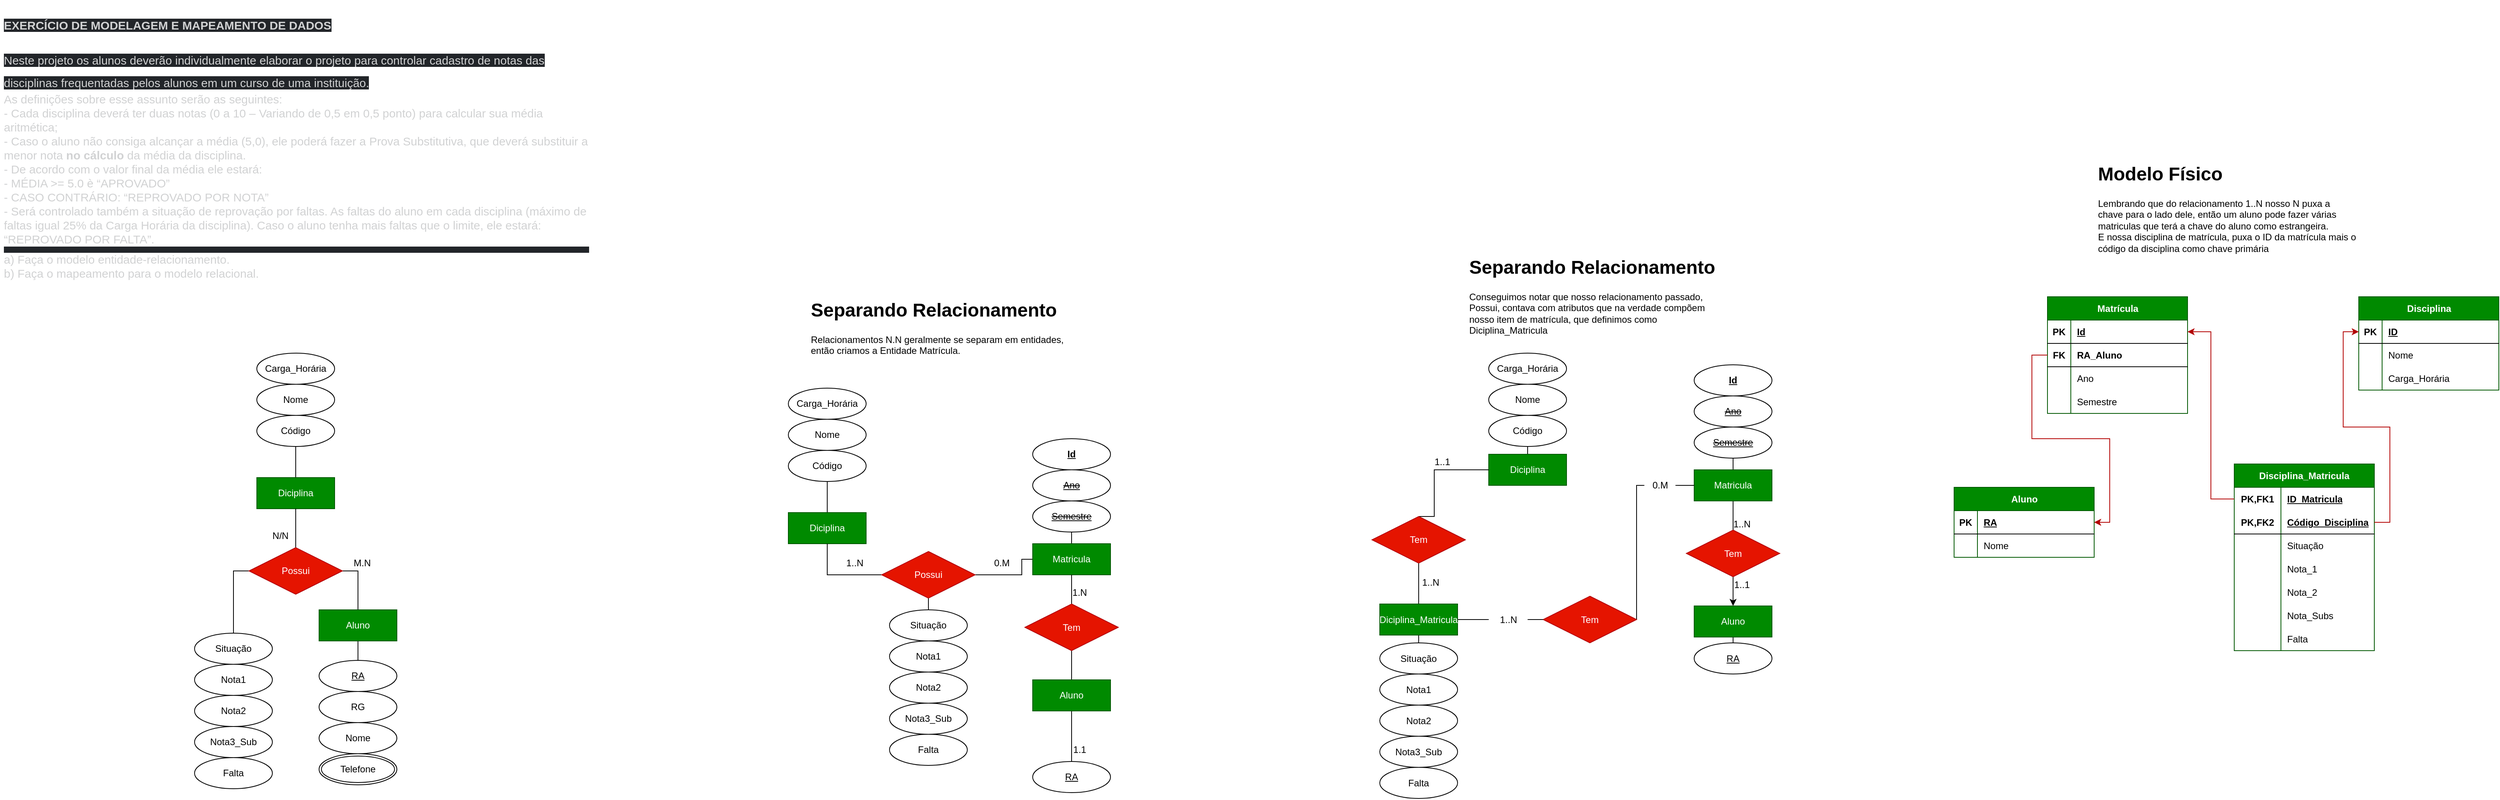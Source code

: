<mxfile version="21.1.2" type="device">
  <diagram name="Página-1" id="gBZgS1GRxokyUd9emtRb">
    <mxGraphModel dx="1707" dy="532" grid="1" gridSize="10" guides="1" tooltips="1" connect="1" arrows="1" fold="1" page="1" pageScale="1" pageWidth="827" pageHeight="1169" math="0" shadow="0">
      <root>
        <mxCell id="0" />
        <mxCell id="1" parent="0" />
        <mxCell id="tzhHiFK433x66j5gT2bc-48" style="edgeStyle=orthogonalEdgeStyle;rounded=0;orthogonalLoop=1;jettySize=auto;html=1;exitX=0.5;exitY=0;exitDx=0;exitDy=0;entryX=0.5;entryY=1;entryDx=0;entryDy=0;endArrow=none;endFill=0;" edge="1" parent="1" source="tzhHiFK433x66j5gT2bc-1" target="tzhHiFK433x66j5gT2bc-28">
          <mxGeometry relative="1" as="geometry" />
        </mxCell>
        <mxCell id="tzhHiFK433x66j5gT2bc-1" value="Diciplina" style="whiteSpace=wrap;html=1;align=center;fillColor=#008a00;fontColor=#ffffff;strokeColor=#005700;" vertex="1" parent="1">
          <mxGeometry x="-463" y="700" width="100" height="40" as="geometry" />
        </mxCell>
        <mxCell id="tzhHiFK433x66j5gT2bc-10" style="edgeStyle=orthogonalEdgeStyle;rounded=0;orthogonalLoop=1;jettySize=auto;html=1;exitX=0.5;exitY=1;exitDx=0;exitDy=0;endArrow=none;endFill=0;" edge="1" parent="1" source="tzhHiFK433x66j5gT2bc-2" target="tzhHiFK433x66j5gT2bc-9">
          <mxGeometry relative="1" as="geometry" />
        </mxCell>
        <mxCell id="tzhHiFK433x66j5gT2bc-19" style="edgeStyle=orthogonalEdgeStyle;rounded=0;orthogonalLoop=1;jettySize=auto;html=1;exitX=0.5;exitY=0;exitDx=0;exitDy=0;entryX=1;entryY=0.5;entryDx=0;entryDy=0;endArrow=none;endFill=0;" edge="1" parent="1" source="tzhHiFK433x66j5gT2bc-2" target="tzhHiFK433x66j5gT2bc-15">
          <mxGeometry relative="1" as="geometry" />
        </mxCell>
        <mxCell id="tzhHiFK433x66j5gT2bc-2" value="Aluno" style="whiteSpace=wrap;html=1;align=center;fillColor=#008a00;fontColor=#ffffff;strokeColor=#005700;" vertex="1" parent="1">
          <mxGeometry x="-383" y="870" width="100" height="40" as="geometry" />
        </mxCell>
        <mxCell id="tzhHiFK433x66j5gT2bc-9" value="RA" style="ellipse;whiteSpace=wrap;html=1;align=center;fontStyle=4;" vertex="1" parent="1">
          <mxGeometry x="-383" y="935" width="100" height="40" as="geometry" />
        </mxCell>
        <mxCell id="tzhHiFK433x66j5gT2bc-11" value="RG" style="ellipse;whiteSpace=wrap;html=1;align=center;" vertex="1" parent="1">
          <mxGeometry x="-383" y="975" width="100" height="40" as="geometry" />
        </mxCell>
        <mxCell id="tzhHiFK433x66j5gT2bc-12" value="Nome" style="ellipse;whiteSpace=wrap;html=1;align=center;" vertex="1" parent="1">
          <mxGeometry x="-383" y="1015" width="100" height="40" as="geometry" />
        </mxCell>
        <mxCell id="tzhHiFK433x66j5gT2bc-14" value="Telefone" style="ellipse;shape=doubleEllipse;margin=3;whiteSpace=wrap;html=1;align=center;" vertex="1" parent="1">
          <mxGeometry x="-383" y="1055" width="100" height="40" as="geometry" />
        </mxCell>
        <mxCell id="tzhHiFK433x66j5gT2bc-18" style="edgeStyle=orthogonalEdgeStyle;rounded=0;orthogonalLoop=1;jettySize=auto;html=1;exitX=0;exitY=0.5;exitDx=0;exitDy=0;endArrow=none;endFill=0;entryX=0.5;entryY=0;entryDx=0;entryDy=0;" edge="1" parent="1" source="tzhHiFK433x66j5gT2bc-15" target="tzhHiFK433x66j5gT2bc-17">
          <mxGeometry relative="1" as="geometry">
            <mxPoint x="-513" y="690" as="targetPoint" />
          </mxGeometry>
        </mxCell>
        <mxCell id="tzhHiFK433x66j5gT2bc-27" style="edgeStyle=orthogonalEdgeStyle;rounded=0;orthogonalLoop=1;jettySize=auto;html=1;exitX=0.5;exitY=0;exitDx=0;exitDy=0;entryX=0.5;entryY=1;entryDx=0;entryDy=0;endArrow=none;endFill=0;" edge="1" parent="1" source="tzhHiFK433x66j5gT2bc-15" target="tzhHiFK433x66j5gT2bc-1">
          <mxGeometry relative="1" as="geometry" />
        </mxCell>
        <mxCell id="tzhHiFK433x66j5gT2bc-15" value="Possui" style="shape=rhombus;perimeter=rhombusPerimeter;whiteSpace=wrap;html=1;align=center;fillColor=#e51400;fontColor=#ffffff;strokeColor=#B20000;" vertex="1" parent="1">
          <mxGeometry x="-473" y="790" width="120" height="60" as="geometry" />
        </mxCell>
        <mxCell id="tzhHiFK433x66j5gT2bc-17" value="Situação" style="ellipse;whiteSpace=wrap;html=1;align=center;" vertex="1" parent="1">
          <mxGeometry x="-543" y="900" width="100" height="40" as="geometry" />
        </mxCell>
        <mxCell id="tzhHiFK433x66j5gT2bc-28" value="Código" style="ellipse;whiteSpace=wrap;html=1;align=center;" vertex="1" parent="1">
          <mxGeometry x="-463" y="620" width="100" height="40" as="geometry" />
        </mxCell>
        <mxCell id="tzhHiFK433x66j5gT2bc-29" value="Nota1" style="ellipse;whiteSpace=wrap;html=1;align=center;" vertex="1" parent="1">
          <mxGeometry x="-543" y="940" width="100" height="40" as="geometry" />
        </mxCell>
        <mxCell id="tzhHiFK433x66j5gT2bc-30" value="Nota2" style="ellipse;whiteSpace=wrap;html=1;align=center;" vertex="1" parent="1">
          <mxGeometry x="-543" y="980" width="100" height="40" as="geometry" />
        </mxCell>
        <mxCell id="tzhHiFK433x66j5gT2bc-31" value="Carga_Horária" style="ellipse;whiteSpace=wrap;html=1;align=center;" vertex="1" parent="1">
          <mxGeometry x="-463" y="540" width="100" height="40" as="geometry" />
        </mxCell>
        <mxCell id="tzhHiFK433x66j5gT2bc-32" value="Falta" style="ellipse;whiteSpace=wrap;html=1;align=center;" vertex="1" parent="1">
          <mxGeometry x="-543" y="1060" width="100" height="40" as="geometry" />
        </mxCell>
        <mxCell id="tzhHiFK433x66j5gT2bc-35" value="Nome" style="ellipse;whiteSpace=wrap;html=1;align=center;" vertex="1" parent="1">
          <mxGeometry x="-463" y="580" width="100" height="40" as="geometry" />
        </mxCell>
        <mxCell id="tzhHiFK433x66j5gT2bc-42" value="Nota3_Sub" style="ellipse;whiteSpace=wrap;html=1;align=center;" vertex="1" parent="1">
          <mxGeometry x="-543" y="1020" width="100" height="40" as="geometry" />
        </mxCell>
        <mxCell id="tzhHiFK433x66j5gT2bc-49" value="N/N" style="text;html=1;align=center;verticalAlign=middle;resizable=0;points=[];autosize=1;strokeColor=none;fillColor=none;" vertex="1" parent="1">
          <mxGeometry x="-453" y="760" width="40" height="30" as="geometry" />
        </mxCell>
        <mxCell id="tzhHiFK433x66j5gT2bc-50" style="edgeStyle=orthogonalEdgeStyle;rounded=0;orthogonalLoop=1;jettySize=auto;html=1;exitX=0.5;exitY=0;exitDx=0;exitDy=0;entryX=0.5;entryY=1;entryDx=0;entryDy=0;endArrow=none;endFill=0;" edge="1" parent="1" source="tzhHiFK433x66j5gT2bc-51" target="tzhHiFK433x66j5gT2bc-52">
          <mxGeometry relative="1" as="geometry" />
        </mxCell>
        <mxCell id="tzhHiFK433x66j5gT2bc-51" value="Diciplina" style="whiteSpace=wrap;html=1;align=center;fillColor=#008a00;fontColor=#ffffff;strokeColor=#005700;" vertex="1" parent="1">
          <mxGeometry x="220" y="745" width="100" height="40" as="geometry" />
        </mxCell>
        <mxCell id="tzhHiFK433x66j5gT2bc-52" value="Código" style="ellipse;whiteSpace=wrap;html=1;align=center;" vertex="1" parent="1">
          <mxGeometry x="220" y="665" width="100" height="40" as="geometry" />
        </mxCell>
        <mxCell id="tzhHiFK433x66j5gT2bc-53" value="Carga_Horária" style="ellipse;whiteSpace=wrap;html=1;align=center;" vertex="1" parent="1">
          <mxGeometry x="220" y="585" width="100" height="40" as="geometry" />
        </mxCell>
        <mxCell id="tzhHiFK433x66j5gT2bc-54" value="Nome" style="ellipse;whiteSpace=wrap;html=1;align=center;" vertex="1" parent="1">
          <mxGeometry x="220" y="625" width="100" height="40" as="geometry" />
        </mxCell>
        <mxCell id="tzhHiFK433x66j5gT2bc-55" style="edgeStyle=orthogonalEdgeStyle;rounded=0;orthogonalLoop=1;jettySize=auto;html=1;exitX=0.5;exitY=1;exitDx=0;exitDy=0;endArrow=none;endFill=0;" edge="1" parent="1" source="tzhHiFK433x66j5gT2bc-56" target="tzhHiFK433x66j5gT2bc-57">
          <mxGeometry relative="1" as="geometry" />
        </mxCell>
        <mxCell id="tzhHiFK433x66j5gT2bc-63" style="edgeStyle=orthogonalEdgeStyle;rounded=0;orthogonalLoop=1;jettySize=auto;html=1;entryX=0.5;entryY=1;entryDx=0;entryDy=0;endArrow=none;endFill=0;" edge="1" parent="1" source="tzhHiFK433x66j5gT2bc-56" target="tzhHiFK433x66j5gT2bc-62">
          <mxGeometry relative="1" as="geometry" />
        </mxCell>
        <mxCell id="tzhHiFK433x66j5gT2bc-56" value="Aluno" style="whiteSpace=wrap;html=1;align=center;fillColor=#008a00;fontColor=#ffffff;strokeColor=#005700;" vertex="1" parent="1">
          <mxGeometry x="534" y="960" width="100" height="40" as="geometry" />
        </mxCell>
        <mxCell id="tzhHiFK433x66j5gT2bc-57" value="RA" style="ellipse;whiteSpace=wrap;html=1;align=center;fontStyle=4;" vertex="1" parent="1">
          <mxGeometry x="534" y="1065" width="100" height="40" as="geometry" />
        </mxCell>
        <mxCell id="tzhHiFK433x66j5gT2bc-72" style="edgeStyle=orthogonalEdgeStyle;rounded=0;orthogonalLoop=1;jettySize=auto;html=1;entryX=1;entryY=0.5;entryDx=0;entryDy=0;endArrow=none;endFill=0;" edge="1" parent="1" source="tzhHiFK433x66j5gT2bc-61" target="tzhHiFK433x66j5gT2bc-70">
          <mxGeometry relative="1" as="geometry">
            <Array as="points">
              <mxPoint x="520" y="805" />
              <mxPoint x="520" y="825" />
            </Array>
          </mxGeometry>
        </mxCell>
        <mxCell id="tzhHiFK433x66j5gT2bc-81" value="" style="edgeStyle=orthogonalEdgeStyle;rounded=0;orthogonalLoop=1;jettySize=auto;html=1;endArrow=none;endFill=0;" edge="1" parent="1" source="tzhHiFK433x66j5gT2bc-61" target="tzhHiFK433x66j5gT2bc-80">
          <mxGeometry relative="1" as="geometry" />
        </mxCell>
        <mxCell id="tzhHiFK433x66j5gT2bc-61" value="Matricula" style="whiteSpace=wrap;html=1;align=center;fillColor=#008a00;fontColor=#ffffff;strokeColor=#005700;" vertex="1" parent="1">
          <mxGeometry x="534" y="785" width="100" height="40" as="geometry" />
        </mxCell>
        <mxCell id="tzhHiFK433x66j5gT2bc-64" style="edgeStyle=orthogonalEdgeStyle;rounded=0;orthogonalLoop=1;jettySize=auto;html=1;exitX=0.5;exitY=0;exitDx=0;exitDy=0;endArrow=none;endFill=0;" edge="1" parent="1" source="tzhHiFK433x66j5gT2bc-62" target="tzhHiFK433x66j5gT2bc-61">
          <mxGeometry relative="1" as="geometry" />
        </mxCell>
        <mxCell id="tzhHiFK433x66j5gT2bc-62" value="Tem" style="shape=rhombus;perimeter=rhombusPerimeter;whiteSpace=wrap;html=1;align=center;fillColor=#e51400;fontColor=#ffffff;strokeColor=#B20000;" vertex="1" parent="1">
          <mxGeometry x="524" y="862.5" width="120" height="60" as="geometry" />
        </mxCell>
        <mxCell id="tzhHiFK433x66j5gT2bc-68" value="1.N" style="text;html=1;align=center;verticalAlign=middle;resizable=0;points=[];autosize=1;strokeColor=none;fillColor=none;" vertex="1" parent="1">
          <mxGeometry x="574" y="832.5" width="40" height="30" as="geometry" />
        </mxCell>
        <mxCell id="tzhHiFK433x66j5gT2bc-69" value="1.1" style="text;html=1;align=center;verticalAlign=middle;resizable=0;points=[];autosize=1;strokeColor=none;fillColor=none;" vertex="1" parent="1">
          <mxGeometry x="574" y="1035" width="40" height="30" as="geometry" />
        </mxCell>
        <mxCell id="tzhHiFK433x66j5gT2bc-73" style="edgeStyle=orthogonalEdgeStyle;rounded=0;orthogonalLoop=1;jettySize=auto;html=1;exitX=0;exitY=0.5;exitDx=0;exitDy=0;entryX=0.5;entryY=1;entryDx=0;entryDy=0;endArrow=none;endFill=0;" edge="1" parent="1" source="tzhHiFK433x66j5gT2bc-70" target="tzhHiFK433x66j5gT2bc-51">
          <mxGeometry relative="1" as="geometry" />
        </mxCell>
        <mxCell id="tzhHiFK433x66j5gT2bc-87" value="" style="edgeStyle=orthogonalEdgeStyle;rounded=0;orthogonalLoop=1;jettySize=auto;html=1;" edge="1" parent="1" source="tzhHiFK433x66j5gT2bc-70" target="tzhHiFK433x66j5gT2bc-83">
          <mxGeometry relative="1" as="geometry" />
        </mxCell>
        <mxCell id="tzhHiFK433x66j5gT2bc-70" value="Possui" style="shape=rhombus;perimeter=rhombusPerimeter;whiteSpace=wrap;html=1;align=center;fillColor=#e51400;fontColor=#ffffff;strokeColor=#B20000;" vertex="1" parent="1">
          <mxGeometry x="340" y="795" width="120" height="60" as="geometry" />
        </mxCell>
        <mxCell id="tzhHiFK433x66j5gT2bc-74" value="1..N" style="text;html=1;align=center;verticalAlign=middle;resizable=0;points=[];autosize=1;strokeColor=none;fillColor=none;" vertex="1" parent="1">
          <mxGeometry x="280" y="795" width="50" height="30" as="geometry" />
        </mxCell>
        <mxCell id="tzhHiFK433x66j5gT2bc-75" value="0.M" style="text;html=1;align=center;verticalAlign=middle;resizable=0;points=[];autosize=1;strokeColor=none;fillColor=none;" vertex="1" parent="1">
          <mxGeometry x="474" y="795" width="40" height="30" as="geometry" />
        </mxCell>
        <mxCell id="tzhHiFK433x66j5gT2bc-76" value="M.N" style="text;html=1;align=center;verticalAlign=middle;resizable=0;points=[];autosize=1;strokeColor=none;fillColor=none;" vertex="1" parent="1">
          <mxGeometry x="-353" y="795" width="50" height="30" as="geometry" />
        </mxCell>
        <mxCell id="tzhHiFK433x66j5gT2bc-78" value="&lt;b&gt;&lt;u&gt;Id&lt;/u&gt;&lt;/b&gt;" style="ellipse;whiteSpace=wrap;html=1;align=center;" vertex="1" parent="1">
          <mxGeometry x="534" y="650" width="100" height="40" as="geometry" />
        </mxCell>
        <mxCell id="tzhHiFK433x66j5gT2bc-79" value="&lt;u&gt;&lt;strike&gt;Ano&lt;/strike&gt;&lt;/u&gt;" style="ellipse;whiteSpace=wrap;html=1;align=center;" vertex="1" parent="1">
          <mxGeometry x="534" y="690" width="100" height="40" as="geometry" />
        </mxCell>
        <mxCell id="tzhHiFK433x66j5gT2bc-80" value="&lt;u&gt;&lt;strike&gt;Semestre&lt;/strike&gt;&lt;/u&gt;" style="ellipse;whiteSpace=wrap;html=1;align=center;" vertex="1" parent="1">
          <mxGeometry x="534" y="730" width="100" height="40" as="geometry" />
        </mxCell>
        <mxCell id="tzhHiFK433x66j5gT2bc-82" value="Situação" style="ellipse;whiteSpace=wrap;html=1;align=center;" vertex="1" parent="1">
          <mxGeometry x="350" y="870" width="100" height="40" as="geometry" />
        </mxCell>
        <mxCell id="tzhHiFK433x66j5gT2bc-83" value="Nota1" style="ellipse;whiteSpace=wrap;html=1;align=center;" vertex="1" parent="1">
          <mxGeometry x="350" y="910" width="100" height="40" as="geometry" />
        </mxCell>
        <mxCell id="tzhHiFK433x66j5gT2bc-84" value="Nota2" style="ellipse;whiteSpace=wrap;html=1;align=center;" vertex="1" parent="1">
          <mxGeometry x="350" y="950" width="100" height="40" as="geometry" />
        </mxCell>
        <mxCell id="tzhHiFK433x66j5gT2bc-85" value="Falta" style="ellipse;whiteSpace=wrap;html=1;align=center;" vertex="1" parent="1">
          <mxGeometry x="350" y="1030" width="100" height="40" as="geometry" />
        </mxCell>
        <mxCell id="tzhHiFK433x66j5gT2bc-86" value="Nota3_Sub" style="ellipse;whiteSpace=wrap;html=1;align=center;" vertex="1" parent="1">
          <mxGeometry x="350" y="990" width="100" height="40" as="geometry" />
        </mxCell>
        <mxCell id="tzhHiFK433x66j5gT2bc-88" style="edgeStyle=orthogonalEdgeStyle;rounded=0;orthogonalLoop=1;jettySize=auto;html=1;exitX=0.5;exitY=0;exitDx=0;exitDy=0;entryX=0.5;entryY=1;entryDx=0;entryDy=0;endArrow=none;endFill=0;" edge="1" parent="1" source="tzhHiFK433x66j5gT2bc-89" target="tzhHiFK433x66j5gT2bc-90">
          <mxGeometry relative="1" as="geometry" />
        </mxCell>
        <mxCell id="tzhHiFK433x66j5gT2bc-89" value="Diciplina" style="whiteSpace=wrap;html=1;align=center;fillColor=#008a00;fontColor=#ffffff;strokeColor=#005700;" vertex="1" parent="1">
          <mxGeometry x="1120" y="670" width="100" height="40" as="geometry" />
        </mxCell>
        <mxCell id="tzhHiFK433x66j5gT2bc-90" value="Código" style="ellipse;whiteSpace=wrap;html=1;align=center;" vertex="1" parent="1">
          <mxGeometry x="1120" y="620" width="100" height="40" as="geometry" />
        </mxCell>
        <mxCell id="tzhHiFK433x66j5gT2bc-91" value="Carga_Horária" style="ellipse;whiteSpace=wrap;html=1;align=center;" vertex="1" parent="1">
          <mxGeometry x="1120" y="540" width="100" height="40" as="geometry" />
        </mxCell>
        <mxCell id="tzhHiFK433x66j5gT2bc-92" value="Nome" style="ellipse;whiteSpace=wrap;html=1;align=center;" vertex="1" parent="1">
          <mxGeometry x="1120" y="580" width="100" height="40" as="geometry" />
        </mxCell>
        <mxCell id="tzhHiFK433x66j5gT2bc-93" style="edgeStyle=orthogonalEdgeStyle;rounded=0;orthogonalLoop=1;jettySize=auto;html=1;exitX=0.5;exitY=1;exitDx=0;exitDy=0;endArrow=none;endFill=0;" edge="1" parent="1" source="tzhHiFK433x66j5gT2bc-95" target="tzhHiFK433x66j5gT2bc-96">
          <mxGeometry relative="1" as="geometry" />
        </mxCell>
        <mxCell id="tzhHiFK433x66j5gT2bc-95" value="Aluno" style="whiteSpace=wrap;html=1;align=center;fillColor=#008a00;fontColor=#ffffff;strokeColor=#005700;" vertex="1" parent="1">
          <mxGeometry x="1384" y="865" width="100" height="40" as="geometry" />
        </mxCell>
        <mxCell id="tzhHiFK433x66j5gT2bc-96" value="RA" style="ellipse;whiteSpace=wrap;html=1;align=center;fontStyle=4;" vertex="1" parent="1">
          <mxGeometry x="1384" y="912.5" width="100" height="40" as="geometry" />
        </mxCell>
        <mxCell id="tzhHiFK433x66j5gT2bc-97" style="edgeStyle=orthogonalEdgeStyle;rounded=0;orthogonalLoop=1;jettySize=auto;html=1;entryX=1;entryY=0.5;entryDx=0;entryDy=0;endArrow=none;endFill=0;" edge="1" parent="1" source="tzhHiFK433x66j5gT2bc-108" target="tzhHiFK433x66j5gT2bc-106">
          <mxGeometry relative="1" as="geometry">
            <Array as="points">
              <mxPoint x="1310" y="710" />
            </Array>
          </mxGeometry>
        </mxCell>
        <mxCell id="tzhHiFK433x66j5gT2bc-98" value="" style="edgeStyle=orthogonalEdgeStyle;rounded=0;orthogonalLoop=1;jettySize=auto;html=1;endArrow=none;endFill=0;" edge="1" parent="1" source="tzhHiFK433x66j5gT2bc-99" target="tzhHiFK433x66j5gT2bc-111">
          <mxGeometry relative="1" as="geometry" />
        </mxCell>
        <mxCell id="tzhHiFK433x66j5gT2bc-136" style="edgeStyle=orthogonalEdgeStyle;rounded=0;orthogonalLoop=1;jettySize=auto;html=1;entryX=0.5;entryY=0;entryDx=0;entryDy=0;endArrow=none;endFill=0;" edge="1" parent="1" source="tzhHiFK433x66j5gT2bc-99" target="tzhHiFK433x66j5gT2bc-101">
          <mxGeometry relative="1" as="geometry" />
        </mxCell>
        <mxCell id="tzhHiFK433x66j5gT2bc-99" value="Matricula" style="whiteSpace=wrap;html=1;align=center;fillColor=#008a00;fontColor=#ffffff;strokeColor=#005700;" vertex="1" parent="1">
          <mxGeometry x="1384" y="690" width="100" height="40" as="geometry" />
        </mxCell>
        <mxCell id="tzhHiFK433x66j5gT2bc-137" style="edgeStyle=orthogonalEdgeStyle;rounded=0;orthogonalLoop=1;jettySize=auto;html=1;exitX=0.5;exitY=1;exitDx=0;exitDy=0;entryX=0.5;entryY=0;entryDx=0;entryDy=0;endArrow=classic;endFill=1;" edge="1" parent="1" source="tzhHiFK433x66j5gT2bc-101" target="tzhHiFK433x66j5gT2bc-95">
          <mxGeometry relative="1" as="geometry" />
        </mxCell>
        <mxCell id="tzhHiFK433x66j5gT2bc-101" value="Tem" style="shape=rhombus;perimeter=rhombusPerimeter;whiteSpace=wrap;html=1;align=center;fillColor=#e51400;fontColor=#ffffff;strokeColor=#B20000;" vertex="1" parent="1">
          <mxGeometry x="1374" y="767.5" width="120" height="60" as="geometry" />
        </mxCell>
        <mxCell id="tzhHiFK433x66j5gT2bc-119" style="edgeStyle=orthogonalEdgeStyle;rounded=0;orthogonalLoop=1;jettySize=auto;html=1;endArrow=none;endFill=0;" edge="1" parent="1" source="tzhHiFK433x66j5gT2bc-107" target="tzhHiFK433x66j5gT2bc-117">
          <mxGeometry relative="1" as="geometry" />
        </mxCell>
        <mxCell id="tzhHiFK433x66j5gT2bc-106" value="Tem" style="shape=rhombus;perimeter=rhombusPerimeter;whiteSpace=wrap;html=1;align=center;fillColor=#e51400;fontColor=#ffffff;strokeColor=#B20000;" vertex="1" parent="1">
          <mxGeometry x="1190" y="852.5" width="120" height="60" as="geometry" />
        </mxCell>
        <mxCell id="tzhHiFK433x66j5gT2bc-109" value="&lt;b&gt;&lt;u&gt;Id&lt;/u&gt;&lt;/b&gt;" style="ellipse;whiteSpace=wrap;html=1;align=center;" vertex="1" parent="1">
          <mxGeometry x="1384" y="555" width="100" height="40" as="geometry" />
        </mxCell>
        <mxCell id="tzhHiFK433x66j5gT2bc-110" value="&lt;u&gt;&lt;strike&gt;Ano&lt;/strike&gt;&lt;/u&gt;" style="ellipse;whiteSpace=wrap;html=1;align=center;" vertex="1" parent="1">
          <mxGeometry x="1384" y="595" width="100" height="40" as="geometry" />
        </mxCell>
        <mxCell id="tzhHiFK433x66j5gT2bc-111" value="&lt;u&gt;&lt;strike&gt;Semestre&lt;/strike&gt;&lt;/u&gt;" style="ellipse;whiteSpace=wrap;html=1;align=center;" vertex="1" parent="1">
          <mxGeometry x="1384" y="635" width="100" height="40" as="geometry" />
        </mxCell>
        <mxCell id="tzhHiFK433x66j5gT2bc-112" value="Situação" style="ellipse;whiteSpace=wrap;html=1;align=center;" vertex="1" parent="1">
          <mxGeometry x="980" y="912.5" width="100" height="40" as="geometry" />
        </mxCell>
        <mxCell id="tzhHiFK433x66j5gT2bc-113" value="Nota1" style="ellipse;whiteSpace=wrap;html=1;align=center;" vertex="1" parent="1">
          <mxGeometry x="980" y="952.5" width="100" height="40" as="geometry" />
        </mxCell>
        <mxCell id="tzhHiFK433x66j5gT2bc-114" value="Nota2" style="ellipse;whiteSpace=wrap;html=1;align=center;" vertex="1" parent="1">
          <mxGeometry x="980" y="992.5" width="100" height="40" as="geometry" />
        </mxCell>
        <mxCell id="tzhHiFK433x66j5gT2bc-115" value="Falta" style="ellipse;whiteSpace=wrap;html=1;align=center;" vertex="1" parent="1">
          <mxGeometry x="980" y="1072.5" width="100" height="40" as="geometry" />
        </mxCell>
        <mxCell id="tzhHiFK433x66j5gT2bc-116" value="Nota3_Sub" style="ellipse;whiteSpace=wrap;html=1;align=center;" vertex="1" parent="1">
          <mxGeometry x="980" y="1032.5" width="100" height="40" as="geometry" />
        </mxCell>
        <mxCell id="tzhHiFK433x66j5gT2bc-120" value="" style="edgeStyle=orthogonalEdgeStyle;rounded=0;orthogonalLoop=1;jettySize=auto;html=1;endArrow=none;endFill=0;" edge="1" parent="1" source="tzhHiFK433x66j5gT2bc-117" target="tzhHiFK433x66j5gT2bc-118">
          <mxGeometry relative="1" as="geometry">
            <Array as="points">
              <mxPoint x="1030" y="850" />
              <mxPoint x="1030" y="850" />
            </Array>
          </mxGeometry>
        </mxCell>
        <mxCell id="tzhHiFK433x66j5gT2bc-125" style="edgeStyle=orthogonalEdgeStyle;rounded=0;orthogonalLoop=1;jettySize=auto;html=1;exitX=0.5;exitY=1;exitDx=0;exitDy=0;entryX=0.5;entryY=0;entryDx=0;entryDy=0;endArrow=none;endFill=0;" edge="1" parent="1" source="tzhHiFK433x66j5gT2bc-117" target="tzhHiFK433x66j5gT2bc-112">
          <mxGeometry relative="1" as="geometry" />
        </mxCell>
        <mxCell id="tzhHiFK433x66j5gT2bc-117" value="Diciplina_Matricula" style="whiteSpace=wrap;html=1;align=center;fillColor=#008a00;fontColor=#ffffff;strokeColor=#005700;" vertex="1" parent="1">
          <mxGeometry x="980" y="862.5" width="100" height="40" as="geometry" />
        </mxCell>
        <mxCell id="tzhHiFK433x66j5gT2bc-121" style="edgeStyle=orthogonalEdgeStyle;rounded=0;orthogonalLoop=1;jettySize=auto;html=1;exitX=0.5;exitY=0;exitDx=0;exitDy=0;entryX=0;entryY=0.5;entryDx=0;entryDy=0;endArrow=none;endFill=0;" edge="1" parent="1" source="tzhHiFK433x66j5gT2bc-118" target="tzhHiFK433x66j5gT2bc-89">
          <mxGeometry relative="1" as="geometry">
            <Array as="points">
              <mxPoint x="1050" y="750" />
              <mxPoint x="1050" y="690" />
            </Array>
          </mxGeometry>
        </mxCell>
        <mxCell id="tzhHiFK433x66j5gT2bc-118" value="Tem" style="shape=rhombus;perimeter=rhombusPerimeter;whiteSpace=wrap;html=1;align=center;fillColor=#e51400;fontColor=#ffffff;strokeColor=#B20000;" vertex="1" parent="1">
          <mxGeometry x="970" y="750" width="120" height="60" as="geometry" />
        </mxCell>
        <mxCell id="tzhHiFK433x66j5gT2bc-122" value="1..N" style="text;html=1;align=center;verticalAlign=middle;resizable=0;points=[];autosize=1;strokeColor=none;fillColor=none;" vertex="1" parent="1">
          <mxGeometry x="1020" y="820" width="50" height="30" as="geometry" />
        </mxCell>
        <mxCell id="tzhHiFK433x66j5gT2bc-123" value="1..1" style="text;html=1;align=center;verticalAlign=middle;resizable=0;points=[];autosize=1;strokeColor=none;fillColor=none;" vertex="1" parent="1">
          <mxGeometry x="1040" y="665" width="40" height="30" as="geometry" />
        </mxCell>
        <mxCell id="tzhHiFK433x66j5gT2bc-127" value="&lt;h1 style=&quot;&quot;&gt;&lt;b style=&quot;box-sizing: inherit; color: rgb(209, 210, 211); font-family: Slack-Lato, Slack-Fractions, appleLogo, sans-serif; font-size: 15px; font-variant-ligatures: common-ligatures; background-color: rgb(34, 37, 41);&quot; data-stringify-type=&quot;bold&quot;&gt;EXERCÍCIO DE MODELAGEM E MAPEAMENTO DE DADOS&lt;/b&gt;&lt;/h1&gt;&lt;h1&gt;&lt;div style=&quot;&quot;&gt;&lt;span style=&quot;background-color: rgb(34, 37, 41); color: rgb(209, 210, 211); font-family: Slack-Lato, Slack-Fractions, appleLogo, sans-serif; font-size: 15px; font-variant-ligatures: common-ligatures; font-weight: 400;&quot;&gt;Neste projeto os alunos deverão individualmente elaborar o projeto para controlar cadastro de notas das disciplinas frequentadas pelos alunos em um curso de uma instituição.&lt;/span&gt;&lt;/div&gt;&lt;span style=&quot;color: rgb(209, 210, 211); font-family: Slack-Lato, Slack-Fractions, appleLogo, sans-serif; font-size: 15px; font-variant-ligatures: common-ligatures; font-weight: 400; background-color: rgb(34, 37, 41);&quot;&gt;&lt;div style=&quot;&quot;&gt;As definições sobre esse assunto serão as seguintes:&lt;/div&gt;&lt;/span&gt;&lt;span style=&quot;color: rgb(209, 210, 211); font-family: Slack-Lato, Slack-Fractions, appleLogo, sans-serif; font-size: 15px; font-variant-ligatures: common-ligatures; font-weight: 400; background-color: rgb(34, 37, 41);&quot;&gt;&lt;div style=&quot;&quot;&gt;- Cada disciplina deverá ter duas notas (0 a 10 – Variando de 0,5 em 0,5 ponto) para calcular sua média aritmética;&lt;/div&gt;&lt;/span&gt;&lt;span style=&quot;color: rgb(209, 210, 211); font-family: Slack-Lato, Slack-Fractions, appleLogo, sans-serif; font-size: 15px; font-variant-ligatures: common-ligatures; font-weight: 400; background-color: rgb(34, 37, 41);&quot;&gt;&lt;div style=&quot;&quot;&gt;- Caso o aluno não consiga alcançar a média (5,0), ele poderá fazer a Prova Substitutiva, que deverá substituir a menor nota&amp;nbsp;&lt;b style=&quot;box-sizing: inherit;&quot; data-stringify-type=&quot;bold&quot;&gt;no cálculo&lt;/b&gt;&amp;nbsp;da média da disciplina.&lt;/div&gt;&lt;/span&gt;&lt;span style=&quot;color: rgb(209, 210, 211); font-family: Slack-Lato, Slack-Fractions, appleLogo, sans-serif; font-size: 15px; font-variant-ligatures: common-ligatures; font-weight: 400; background-color: rgb(34, 37, 41);&quot;&gt;&lt;div style=&quot;&quot;&gt;- De acordo com o valor final da média ele estará:&lt;/div&gt;&lt;/span&gt;&lt;span style=&quot;box-sizing: inherit; color: rgb(209, 210, 211); font-family: Slack-Lato, Slack-Fractions, appleLogo, sans-serif; font-size: 15px; font-variant-ligatures: common-ligatures; font-weight: 400; background-color: rgb(34, 37, 41);&quot; class=&quot;c-mrkdwn__tab&quot;&gt;&lt;div style=&quot;&quot;&gt;- MÉDIA &amp;gt;= 5.0 è “APROVADO”&lt;/div&gt;	&lt;/span&gt;&lt;span style=&quot;box-sizing: inherit; color: rgb(209, 210, 211); font-family: Slack-Lato, Slack-Fractions, appleLogo, sans-serif; font-size: 15px; font-variant-ligatures: common-ligatures; font-weight: 400; background-color: rgb(34, 37, 41);&quot; class=&quot;c-mrkdwn__tab&quot;&gt;&lt;div style=&quot;&quot;&gt;- CASO CONTRÁRIO: “REPROVADO POR NOTA”&lt;/div&gt;	&lt;/span&gt;&lt;span style=&quot;color: rgb(209, 210, 211); font-family: Slack-Lato, Slack-Fractions, appleLogo, sans-serif; font-size: 15px; font-variant-ligatures: common-ligatures; font-weight: 400; background-color: rgb(34, 37, 41);&quot;&gt;&lt;div style=&quot;&quot;&gt;- Será controlado também a situação de reprovação por faltas. As faltas do aluno em cada disciplina (máximo de faltas igual 25% da Carga Horária da disciplina). Caso o aluno tenha mais faltas que o limite, ele estará: “REPROVADO POR FALTA”.&lt;/div&gt;&lt;/span&gt;&lt;span style=&quot;box-sizing: inherit; display: block; height: 8px; color: rgb(209, 210, 211); font-family: Slack-Lato, Slack-Fractions, appleLogo, sans-serif; font-size: 15px; font-variant-ligatures: common-ligatures; font-weight: 400; background-color: rgb(34, 37, 41);&quot; data-stringify-type=&quot;paragraph-break&quot; class=&quot;c-mrkdwn__br&quot; aria-label=&quot;&quot;&gt;&lt;/span&gt;&lt;span style=&quot;color: rgb(209, 210, 211); font-family: Slack-Lato, Slack-Fractions, appleLogo, sans-serif; font-size: 15px; font-variant-ligatures: common-ligatures; font-weight: 400; background-color: rgb(34, 37, 41);&quot;&gt;&lt;div style=&quot;&quot;&gt;a) Faça o modelo entidade-relacionamento.&lt;/div&gt;&lt;/span&gt;&lt;span style=&quot;color: rgb(209, 210, 211); font-family: Slack-Lato, Slack-Fractions, appleLogo, sans-serif; font-size: 15px; font-variant-ligatures: common-ligatures; font-weight: 400; background-color: rgb(34, 37, 41);&quot;&gt;&lt;div style=&quot;&quot;&gt;b) Faça o mapeamento para o modelo relacional.&lt;/div&gt;&lt;/span&gt;&lt;/h1&gt;" style="text;html=1;strokeColor=none;fillColor=none;spacing=5;spacingTop=-20;whiteSpace=wrap;overflow=hidden;rounded=0;align=left;" vertex="1" parent="1">
          <mxGeometry x="-793" y="96.25" width="760" height="357.5" as="geometry" />
        </mxCell>
        <mxCell id="tzhHiFK433x66j5gT2bc-128" value="&lt;h1&gt;Separando Relacionamento&lt;/h1&gt;&lt;div&gt;Relacionamentos N.N geralmente se separam em entidades, então criamos a Entidade Matrícula.&lt;/div&gt;" style="text;html=1;strokeColor=none;fillColor=none;spacing=5;spacingTop=-20;whiteSpace=wrap;overflow=hidden;rounded=0;" vertex="1" parent="1">
          <mxGeometry x="244" y="465" width="340" height="90" as="geometry" />
        </mxCell>
        <mxCell id="tzhHiFK433x66j5gT2bc-129" value="&lt;h1&gt;Separando Relacionamento&lt;/h1&gt;&lt;div&gt;Conseguimos notar que nosso relacionamento passado, Possui, contava com atributos que na verdade compõem nosso item de matrícula, que definimos como Diciplina_Matricula&lt;/div&gt;" style="text;html=1;strokeColor=none;fillColor=none;spacing=5;spacingTop=-20;whiteSpace=wrap;overflow=hidden;rounded=0;" vertex="1" parent="1">
          <mxGeometry x="1090" y="410" width="340" height="120" as="geometry" />
        </mxCell>
        <mxCell id="tzhHiFK433x66j5gT2bc-130" value="" style="edgeStyle=orthogonalEdgeStyle;rounded=0;orthogonalLoop=1;jettySize=auto;html=1;entryX=1;entryY=0.5;entryDx=0;entryDy=0;endArrow=none;endFill=0;" edge="1" parent="1" source="tzhHiFK433x66j5gT2bc-99" target="tzhHiFK433x66j5gT2bc-108">
          <mxGeometry relative="1" as="geometry">
            <Array as="points" />
            <mxPoint x="1384" y="710" as="sourcePoint" />
            <mxPoint x="1310" y="883" as="targetPoint" />
          </mxGeometry>
        </mxCell>
        <mxCell id="tzhHiFK433x66j5gT2bc-108" value="0.M" style="text;html=1;align=center;verticalAlign=middle;resizable=0;points=[];autosize=1;strokeColor=none;fillColor=none;" vertex="1" parent="1">
          <mxGeometry x="1320" y="695" width="40" height="30" as="geometry" />
        </mxCell>
        <mxCell id="tzhHiFK433x66j5gT2bc-103" value="1..1" style="text;html=1;align=center;verticalAlign=middle;resizable=0;points=[];autosize=1;strokeColor=none;fillColor=none;" vertex="1" parent="1">
          <mxGeometry x="1425" y="822.5" width="40" height="30" as="geometry" />
        </mxCell>
        <mxCell id="tzhHiFK433x66j5gT2bc-102" value="1..N" style="text;html=1;align=center;verticalAlign=middle;resizable=0;points=[];autosize=1;strokeColor=none;fillColor=none;" vertex="1" parent="1">
          <mxGeometry x="1420" y="745" width="50" height="30" as="geometry" />
        </mxCell>
        <mxCell id="tzhHiFK433x66j5gT2bc-134" value="" style="edgeStyle=orthogonalEdgeStyle;rounded=0;orthogonalLoop=1;jettySize=auto;html=1;endArrow=none;endFill=0;" edge="1" parent="1" source="tzhHiFK433x66j5gT2bc-106" target="tzhHiFK433x66j5gT2bc-107">
          <mxGeometry relative="1" as="geometry">
            <mxPoint x="1190" y="883" as="sourcePoint" />
            <mxPoint x="1080" y="883" as="targetPoint" />
          </mxGeometry>
        </mxCell>
        <mxCell id="tzhHiFK433x66j5gT2bc-107" value="1..N" style="text;html=1;align=center;verticalAlign=middle;resizable=0;points=[];autosize=1;strokeColor=none;fillColor=none;" vertex="1" parent="1">
          <mxGeometry x="1120" y="867.5" width="50" height="30" as="geometry" />
        </mxCell>
        <mxCell id="tzhHiFK433x66j5gT2bc-177" value="Aluno" style="shape=table;startSize=30;container=1;collapsible=1;childLayout=tableLayout;fixedRows=1;rowLines=0;fontStyle=1;align=center;resizeLast=1;html=1;fillColor=#008a00;fontColor=#ffffff;strokeColor=#005700;" vertex="1" parent="1">
          <mxGeometry x="1718" y="712.5" width="180" height="90" as="geometry" />
        </mxCell>
        <mxCell id="tzhHiFK433x66j5gT2bc-178" value="" style="shape=tableRow;horizontal=0;startSize=0;swimlaneHead=0;swimlaneBody=0;fillColor=none;collapsible=0;dropTarget=0;points=[[0,0.5],[1,0.5]];portConstraint=eastwest;top=0;left=0;right=0;bottom=1;" vertex="1" parent="tzhHiFK433x66j5gT2bc-177">
          <mxGeometry y="30" width="180" height="30" as="geometry" />
        </mxCell>
        <mxCell id="tzhHiFK433x66j5gT2bc-179" value="PK" style="shape=partialRectangle;connectable=0;fillColor=none;top=0;left=0;bottom=0;right=0;fontStyle=1;overflow=hidden;whiteSpace=wrap;html=1;" vertex="1" parent="tzhHiFK433x66j5gT2bc-178">
          <mxGeometry width="30" height="30" as="geometry">
            <mxRectangle width="30" height="30" as="alternateBounds" />
          </mxGeometry>
        </mxCell>
        <mxCell id="tzhHiFK433x66j5gT2bc-180" value="RA" style="shape=partialRectangle;connectable=0;fillColor=none;top=0;left=0;bottom=0;right=0;align=left;spacingLeft=6;fontStyle=5;overflow=hidden;whiteSpace=wrap;html=1;" vertex="1" parent="tzhHiFK433x66j5gT2bc-178">
          <mxGeometry x="30" width="150" height="30" as="geometry">
            <mxRectangle width="150" height="30" as="alternateBounds" />
          </mxGeometry>
        </mxCell>
        <mxCell id="tzhHiFK433x66j5gT2bc-181" value="" style="shape=tableRow;horizontal=0;startSize=0;swimlaneHead=0;swimlaneBody=0;fillColor=none;collapsible=0;dropTarget=0;points=[[0,0.5],[1,0.5]];portConstraint=eastwest;top=0;left=0;right=0;bottom=0;" vertex="1" parent="tzhHiFK433x66j5gT2bc-177">
          <mxGeometry y="60" width="180" height="30" as="geometry" />
        </mxCell>
        <mxCell id="tzhHiFK433x66j5gT2bc-182" value="" style="shape=partialRectangle;connectable=0;fillColor=none;top=0;left=0;bottom=0;right=0;editable=1;overflow=hidden;whiteSpace=wrap;html=1;" vertex="1" parent="tzhHiFK433x66j5gT2bc-181">
          <mxGeometry width="30" height="30" as="geometry">
            <mxRectangle width="30" height="30" as="alternateBounds" />
          </mxGeometry>
        </mxCell>
        <mxCell id="tzhHiFK433x66j5gT2bc-183" value="Nome" style="shape=partialRectangle;connectable=0;fillColor=none;top=0;left=0;bottom=0;right=0;align=left;spacingLeft=6;overflow=hidden;whiteSpace=wrap;html=1;" vertex="1" parent="tzhHiFK433x66j5gT2bc-181">
          <mxGeometry x="30" width="150" height="30" as="geometry">
            <mxRectangle width="150" height="30" as="alternateBounds" />
          </mxGeometry>
        </mxCell>
        <mxCell id="tzhHiFK433x66j5gT2bc-190" value="Disciplina" style="shape=table;startSize=30;container=1;collapsible=1;childLayout=tableLayout;fixedRows=1;rowLines=0;fontStyle=1;align=center;resizeLast=1;html=1;fillColor=#008a00;fontColor=#ffffff;strokeColor=#005700;" vertex="1" parent="1">
          <mxGeometry x="2238" y="467.5" width="180" height="120" as="geometry" />
        </mxCell>
        <mxCell id="tzhHiFK433x66j5gT2bc-191" value="" style="shape=tableRow;horizontal=0;startSize=0;swimlaneHead=0;swimlaneBody=0;fillColor=none;collapsible=0;dropTarget=0;points=[[0,0.5],[1,0.5]];portConstraint=eastwest;top=0;left=0;right=0;bottom=1;" vertex="1" parent="tzhHiFK433x66j5gT2bc-190">
          <mxGeometry y="30" width="180" height="30" as="geometry" />
        </mxCell>
        <mxCell id="tzhHiFK433x66j5gT2bc-192" value="PK" style="shape=partialRectangle;connectable=0;fillColor=none;top=0;left=0;bottom=0;right=0;fontStyle=1;overflow=hidden;whiteSpace=wrap;html=1;" vertex="1" parent="tzhHiFK433x66j5gT2bc-191">
          <mxGeometry width="30" height="30" as="geometry">
            <mxRectangle width="30" height="30" as="alternateBounds" />
          </mxGeometry>
        </mxCell>
        <mxCell id="tzhHiFK433x66j5gT2bc-193" value="ID" style="shape=partialRectangle;connectable=0;fillColor=none;top=0;left=0;bottom=0;right=0;align=left;spacingLeft=6;fontStyle=5;overflow=hidden;whiteSpace=wrap;html=1;" vertex="1" parent="tzhHiFK433x66j5gT2bc-191">
          <mxGeometry x="30" width="150" height="30" as="geometry">
            <mxRectangle width="150" height="30" as="alternateBounds" />
          </mxGeometry>
        </mxCell>
        <mxCell id="tzhHiFK433x66j5gT2bc-194" value="" style="shape=tableRow;horizontal=0;startSize=0;swimlaneHead=0;swimlaneBody=0;fillColor=none;collapsible=0;dropTarget=0;points=[[0,0.5],[1,0.5]];portConstraint=eastwest;top=0;left=0;right=0;bottom=0;" vertex="1" parent="tzhHiFK433x66j5gT2bc-190">
          <mxGeometry y="60" width="180" height="30" as="geometry" />
        </mxCell>
        <mxCell id="tzhHiFK433x66j5gT2bc-195" value="" style="shape=partialRectangle;connectable=0;fillColor=none;top=0;left=0;bottom=0;right=0;editable=1;overflow=hidden;whiteSpace=wrap;html=1;" vertex="1" parent="tzhHiFK433x66j5gT2bc-194">
          <mxGeometry width="30" height="30" as="geometry">
            <mxRectangle width="30" height="30" as="alternateBounds" />
          </mxGeometry>
        </mxCell>
        <mxCell id="tzhHiFK433x66j5gT2bc-196" value="Nome" style="shape=partialRectangle;connectable=0;fillColor=none;top=0;left=0;bottom=0;right=0;align=left;spacingLeft=6;overflow=hidden;whiteSpace=wrap;html=1;" vertex="1" parent="tzhHiFK433x66j5gT2bc-194">
          <mxGeometry x="30" width="150" height="30" as="geometry">
            <mxRectangle width="150" height="30" as="alternateBounds" />
          </mxGeometry>
        </mxCell>
        <mxCell id="tzhHiFK433x66j5gT2bc-197" value="" style="shape=tableRow;horizontal=0;startSize=0;swimlaneHead=0;swimlaneBody=0;fillColor=none;collapsible=0;dropTarget=0;points=[[0,0.5],[1,0.5]];portConstraint=eastwest;top=0;left=0;right=0;bottom=0;" vertex="1" parent="tzhHiFK433x66j5gT2bc-190">
          <mxGeometry y="90" width="180" height="30" as="geometry" />
        </mxCell>
        <mxCell id="tzhHiFK433x66j5gT2bc-198" value="" style="shape=partialRectangle;connectable=0;fillColor=none;top=0;left=0;bottom=0;right=0;editable=1;overflow=hidden;whiteSpace=wrap;html=1;" vertex="1" parent="tzhHiFK433x66j5gT2bc-197">
          <mxGeometry width="30" height="30" as="geometry">
            <mxRectangle width="30" height="30" as="alternateBounds" />
          </mxGeometry>
        </mxCell>
        <mxCell id="tzhHiFK433x66j5gT2bc-199" value="Carga_Horária" style="shape=partialRectangle;connectable=0;fillColor=none;top=0;left=0;bottom=0;right=0;align=left;spacingLeft=6;overflow=hidden;whiteSpace=wrap;html=1;" vertex="1" parent="tzhHiFK433x66j5gT2bc-197">
          <mxGeometry x="30" width="150" height="30" as="geometry">
            <mxRectangle width="150" height="30" as="alternateBounds" />
          </mxGeometry>
        </mxCell>
        <mxCell id="tzhHiFK433x66j5gT2bc-203" value="Matrícula" style="shape=table;startSize=30;container=1;collapsible=1;childLayout=tableLayout;fixedRows=1;rowLines=0;fontStyle=1;align=center;resizeLast=1;html=1;fillColor=#008a00;fontColor=#ffffff;strokeColor=#005700;" vertex="1" parent="1">
          <mxGeometry x="1838" y="467.5" width="180" height="150" as="geometry" />
        </mxCell>
        <mxCell id="tzhHiFK433x66j5gT2bc-204" value="" style="shape=tableRow;horizontal=0;startSize=0;swimlaneHead=0;swimlaneBody=0;fillColor=none;collapsible=0;dropTarget=0;points=[[0,0.5],[1,0.5]];portConstraint=eastwest;top=0;left=0;right=0;bottom=1;" vertex="1" parent="tzhHiFK433x66j5gT2bc-203">
          <mxGeometry y="30" width="180" height="30" as="geometry" />
        </mxCell>
        <mxCell id="tzhHiFK433x66j5gT2bc-205" value="PK" style="shape=partialRectangle;connectable=0;fillColor=none;top=0;left=0;bottom=0;right=0;fontStyle=1;overflow=hidden;whiteSpace=wrap;html=1;" vertex="1" parent="tzhHiFK433x66j5gT2bc-204">
          <mxGeometry width="30" height="30" as="geometry">
            <mxRectangle width="30" height="30" as="alternateBounds" />
          </mxGeometry>
        </mxCell>
        <mxCell id="tzhHiFK433x66j5gT2bc-206" value="Id" style="shape=partialRectangle;connectable=0;fillColor=none;top=0;left=0;bottom=0;right=0;align=left;spacingLeft=6;fontStyle=5;overflow=hidden;whiteSpace=wrap;html=1;" vertex="1" parent="tzhHiFK433x66j5gT2bc-204">
          <mxGeometry x="30" width="150" height="30" as="geometry">
            <mxRectangle width="150" height="30" as="alternateBounds" />
          </mxGeometry>
        </mxCell>
        <mxCell id="tzhHiFK433x66j5gT2bc-226" style="shape=tableRow;horizontal=0;startSize=0;swimlaneHead=0;swimlaneBody=0;fillColor=none;collapsible=0;dropTarget=0;points=[[0,0.5],[1,0.5]];portConstraint=eastwest;top=0;left=0;right=0;bottom=1;" vertex="1" parent="tzhHiFK433x66j5gT2bc-203">
          <mxGeometry y="60" width="180" height="30" as="geometry" />
        </mxCell>
        <mxCell id="tzhHiFK433x66j5gT2bc-227" value="FK" style="shape=partialRectangle;connectable=0;fillColor=none;top=0;left=0;bottom=0;right=0;fontStyle=1;overflow=hidden;whiteSpace=wrap;html=1;" vertex="1" parent="tzhHiFK433x66j5gT2bc-226">
          <mxGeometry width="30" height="30" as="geometry">
            <mxRectangle width="30" height="30" as="alternateBounds" />
          </mxGeometry>
        </mxCell>
        <mxCell id="tzhHiFK433x66j5gT2bc-228" value="RA_Aluno" style="shape=partialRectangle;connectable=0;fillColor=none;top=0;left=0;bottom=0;right=0;align=left;spacingLeft=6;fontStyle=1;overflow=hidden;whiteSpace=wrap;html=1;" vertex="1" parent="tzhHiFK433x66j5gT2bc-226">
          <mxGeometry x="30" width="150" height="30" as="geometry">
            <mxRectangle width="150" height="30" as="alternateBounds" />
          </mxGeometry>
        </mxCell>
        <mxCell id="tzhHiFK433x66j5gT2bc-207" value="" style="shape=tableRow;horizontal=0;startSize=0;swimlaneHead=0;swimlaneBody=0;fillColor=none;collapsible=0;dropTarget=0;points=[[0,0.5],[1,0.5]];portConstraint=eastwest;top=0;left=0;right=0;bottom=0;" vertex="1" parent="tzhHiFK433x66j5gT2bc-203">
          <mxGeometry y="90" width="180" height="30" as="geometry" />
        </mxCell>
        <mxCell id="tzhHiFK433x66j5gT2bc-208" value="" style="shape=partialRectangle;connectable=0;fillColor=none;top=0;left=0;bottom=0;right=0;editable=1;overflow=hidden;whiteSpace=wrap;html=1;" vertex="1" parent="tzhHiFK433x66j5gT2bc-207">
          <mxGeometry width="30" height="30" as="geometry">
            <mxRectangle width="30" height="30" as="alternateBounds" />
          </mxGeometry>
        </mxCell>
        <mxCell id="tzhHiFK433x66j5gT2bc-209" value="Ano" style="shape=partialRectangle;connectable=0;fillColor=none;top=0;left=0;bottom=0;right=0;align=left;spacingLeft=6;overflow=hidden;whiteSpace=wrap;html=1;" vertex="1" parent="tzhHiFK433x66j5gT2bc-207">
          <mxGeometry x="30" width="150" height="30" as="geometry">
            <mxRectangle width="150" height="30" as="alternateBounds" />
          </mxGeometry>
        </mxCell>
        <mxCell id="tzhHiFK433x66j5gT2bc-210" value="" style="shape=tableRow;horizontal=0;startSize=0;swimlaneHead=0;swimlaneBody=0;fillColor=none;collapsible=0;dropTarget=0;points=[[0,0.5],[1,0.5]];portConstraint=eastwest;top=0;left=0;right=0;bottom=0;" vertex="1" parent="tzhHiFK433x66j5gT2bc-203">
          <mxGeometry y="120" width="180" height="30" as="geometry" />
        </mxCell>
        <mxCell id="tzhHiFK433x66j5gT2bc-211" value="" style="shape=partialRectangle;connectable=0;fillColor=none;top=0;left=0;bottom=0;right=0;editable=1;overflow=hidden;whiteSpace=wrap;html=1;" vertex="1" parent="tzhHiFK433x66j5gT2bc-210">
          <mxGeometry width="30" height="30" as="geometry">
            <mxRectangle width="30" height="30" as="alternateBounds" />
          </mxGeometry>
        </mxCell>
        <mxCell id="tzhHiFK433x66j5gT2bc-212" value="Semestre" style="shape=partialRectangle;connectable=0;fillColor=none;top=0;left=0;bottom=0;right=0;align=left;spacingLeft=6;overflow=hidden;whiteSpace=wrap;html=1;" vertex="1" parent="tzhHiFK433x66j5gT2bc-210">
          <mxGeometry x="30" width="150" height="30" as="geometry">
            <mxRectangle width="150" height="30" as="alternateBounds" />
          </mxGeometry>
        </mxCell>
        <mxCell id="tzhHiFK433x66j5gT2bc-229" style="edgeStyle=orthogonalEdgeStyle;rounded=0;orthogonalLoop=1;jettySize=auto;html=1;entryX=1;entryY=0.5;entryDx=0;entryDy=0;fillColor=#e51400;strokeColor=#B20000;" edge="1" parent="1" source="tzhHiFK433x66j5gT2bc-226" target="tzhHiFK433x66j5gT2bc-178">
          <mxGeometry relative="1" as="geometry" />
        </mxCell>
        <mxCell id="tzhHiFK433x66j5gT2bc-243" value="Disciplina_Matricula" style="shape=table;startSize=30;container=1;collapsible=1;childLayout=tableLayout;fixedRows=1;rowLines=0;fontStyle=1;align=center;resizeLast=1;html=1;whiteSpace=wrap;fillColor=#008a00;fontColor=#ffffff;strokeColor=#005700;" vertex="1" parent="1">
          <mxGeometry x="2078" y="682.5" width="180" height="240" as="geometry" />
        </mxCell>
        <mxCell id="tzhHiFK433x66j5gT2bc-244" value="" style="shape=tableRow;horizontal=0;startSize=0;swimlaneHead=0;swimlaneBody=0;fillColor=none;collapsible=0;dropTarget=0;points=[[0,0.5],[1,0.5]];portConstraint=eastwest;top=0;left=0;right=0;bottom=0;html=1;" vertex="1" parent="tzhHiFK433x66j5gT2bc-243">
          <mxGeometry y="30" width="180" height="30" as="geometry" />
        </mxCell>
        <mxCell id="tzhHiFK433x66j5gT2bc-245" value="PK,FK1" style="shape=partialRectangle;connectable=0;fillColor=none;top=0;left=0;bottom=0;right=0;fontStyle=1;overflow=hidden;html=1;whiteSpace=wrap;" vertex="1" parent="tzhHiFK433x66j5gT2bc-244">
          <mxGeometry width="60" height="30" as="geometry">
            <mxRectangle width="60" height="30" as="alternateBounds" />
          </mxGeometry>
        </mxCell>
        <mxCell id="tzhHiFK433x66j5gT2bc-246" value="ID_Matricula" style="shape=partialRectangle;connectable=0;fillColor=none;top=0;left=0;bottom=0;right=0;align=left;spacingLeft=6;fontStyle=5;overflow=hidden;html=1;whiteSpace=wrap;" vertex="1" parent="tzhHiFK433x66j5gT2bc-244">
          <mxGeometry x="60" width="120" height="30" as="geometry">
            <mxRectangle width="120" height="30" as="alternateBounds" />
          </mxGeometry>
        </mxCell>
        <mxCell id="tzhHiFK433x66j5gT2bc-247" value="" style="shape=tableRow;horizontal=0;startSize=0;swimlaneHead=0;swimlaneBody=0;fillColor=none;collapsible=0;dropTarget=0;points=[[0,0.5],[1,0.5]];portConstraint=eastwest;top=0;left=0;right=0;bottom=1;html=1;" vertex="1" parent="tzhHiFK433x66j5gT2bc-243">
          <mxGeometry y="60" width="180" height="30" as="geometry" />
        </mxCell>
        <mxCell id="tzhHiFK433x66j5gT2bc-248" value="PK,FK2" style="shape=partialRectangle;connectable=0;fillColor=none;top=0;left=0;bottom=0;right=0;fontStyle=1;overflow=hidden;html=1;whiteSpace=wrap;" vertex="1" parent="tzhHiFK433x66j5gT2bc-247">
          <mxGeometry width="60" height="30" as="geometry">
            <mxRectangle width="60" height="30" as="alternateBounds" />
          </mxGeometry>
        </mxCell>
        <mxCell id="tzhHiFK433x66j5gT2bc-249" value="Código_Disciplina" style="shape=partialRectangle;connectable=0;fillColor=none;top=0;left=0;bottom=0;right=0;align=left;spacingLeft=6;fontStyle=5;overflow=hidden;html=1;whiteSpace=wrap;" vertex="1" parent="tzhHiFK433x66j5gT2bc-247">
          <mxGeometry x="60" width="120" height="30" as="geometry">
            <mxRectangle width="120" height="30" as="alternateBounds" />
          </mxGeometry>
        </mxCell>
        <mxCell id="tzhHiFK433x66j5gT2bc-250" value="" style="shape=tableRow;horizontal=0;startSize=0;swimlaneHead=0;swimlaneBody=0;fillColor=none;collapsible=0;dropTarget=0;points=[[0,0.5],[1,0.5]];portConstraint=eastwest;top=0;left=0;right=0;bottom=0;html=1;" vertex="1" parent="tzhHiFK433x66j5gT2bc-243">
          <mxGeometry y="90" width="180" height="30" as="geometry" />
        </mxCell>
        <mxCell id="tzhHiFK433x66j5gT2bc-251" value="" style="shape=partialRectangle;connectable=0;fillColor=none;top=0;left=0;bottom=0;right=0;editable=1;overflow=hidden;html=1;whiteSpace=wrap;" vertex="1" parent="tzhHiFK433x66j5gT2bc-250">
          <mxGeometry width="60" height="30" as="geometry">
            <mxRectangle width="60" height="30" as="alternateBounds" />
          </mxGeometry>
        </mxCell>
        <mxCell id="tzhHiFK433x66j5gT2bc-252" value="Situação" style="shape=partialRectangle;connectable=0;fillColor=none;top=0;left=0;bottom=0;right=0;align=left;spacingLeft=6;overflow=hidden;html=1;whiteSpace=wrap;" vertex="1" parent="tzhHiFK433x66j5gT2bc-250">
          <mxGeometry x="60" width="120" height="30" as="geometry">
            <mxRectangle width="120" height="30" as="alternateBounds" />
          </mxGeometry>
        </mxCell>
        <mxCell id="tzhHiFK433x66j5gT2bc-253" value="" style="shape=tableRow;horizontal=0;startSize=0;swimlaneHead=0;swimlaneBody=0;fillColor=none;collapsible=0;dropTarget=0;points=[[0,0.5],[1,0.5]];portConstraint=eastwest;top=0;left=0;right=0;bottom=0;html=1;" vertex="1" parent="tzhHiFK433x66j5gT2bc-243">
          <mxGeometry y="120" width="180" height="30" as="geometry" />
        </mxCell>
        <mxCell id="tzhHiFK433x66j5gT2bc-254" value="" style="shape=partialRectangle;connectable=0;fillColor=none;top=0;left=0;bottom=0;right=0;editable=1;overflow=hidden;html=1;whiteSpace=wrap;" vertex="1" parent="tzhHiFK433x66j5gT2bc-253">
          <mxGeometry width="60" height="30" as="geometry">
            <mxRectangle width="60" height="30" as="alternateBounds" />
          </mxGeometry>
        </mxCell>
        <mxCell id="tzhHiFK433x66j5gT2bc-255" value="Nota_1" style="shape=partialRectangle;connectable=0;fillColor=none;top=0;left=0;bottom=0;right=0;align=left;spacingLeft=6;overflow=hidden;html=1;whiteSpace=wrap;" vertex="1" parent="tzhHiFK433x66j5gT2bc-253">
          <mxGeometry x="60" width="120" height="30" as="geometry">
            <mxRectangle width="120" height="30" as="alternateBounds" />
          </mxGeometry>
        </mxCell>
        <mxCell id="tzhHiFK433x66j5gT2bc-269" style="shape=tableRow;horizontal=0;startSize=0;swimlaneHead=0;swimlaneBody=0;fillColor=none;collapsible=0;dropTarget=0;points=[[0,0.5],[1,0.5]];portConstraint=eastwest;top=0;left=0;right=0;bottom=0;html=1;" vertex="1" parent="tzhHiFK433x66j5gT2bc-243">
          <mxGeometry y="150" width="180" height="30" as="geometry" />
        </mxCell>
        <mxCell id="tzhHiFK433x66j5gT2bc-270" style="shape=partialRectangle;connectable=0;fillColor=none;top=0;left=0;bottom=0;right=0;editable=1;overflow=hidden;html=1;whiteSpace=wrap;" vertex="1" parent="tzhHiFK433x66j5gT2bc-269">
          <mxGeometry width="60" height="30" as="geometry">
            <mxRectangle width="60" height="30" as="alternateBounds" />
          </mxGeometry>
        </mxCell>
        <mxCell id="tzhHiFK433x66j5gT2bc-271" value="Nota_2" style="shape=partialRectangle;connectable=0;fillColor=none;top=0;left=0;bottom=0;right=0;align=left;spacingLeft=6;overflow=hidden;html=1;whiteSpace=wrap;" vertex="1" parent="tzhHiFK433x66j5gT2bc-269">
          <mxGeometry x="60" width="120" height="30" as="geometry">
            <mxRectangle width="120" height="30" as="alternateBounds" />
          </mxGeometry>
        </mxCell>
        <mxCell id="tzhHiFK433x66j5gT2bc-272" style="shape=tableRow;horizontal=0;startSize=0;swimlaneHead=0;swimlaneBody=0;fillColor=none;collapsible=0;dropTarget=0;points=[[0,0.5],[1,0.5]];portConstraint=eastwest;top=0;left=0;right=0;bottom=0;html=1;" vertex="1" parent="tzhHiFK433x66j5gT2bc-243">
          <mxGeometry y="180" width="180" height="30" as="geometry" />
        </mxCell>
        <mxCell id="tzhHiFK433x66j5gT2bc-273" style="shape=partialRectangle;connectable=0;fillColor=none;top=0;left=0;bottom=0;right=0;editable=1;overflow=hidden;html=1;whiteSpace=wrap;" vertex="1" parent="tzhHiFK433x66j5gT2bc-272">
          <mxGeometry width="60" height="30" as="geometry">
            <mxRectangle width="60" height="30" as="alternateBounds" />
          </mxGeometry>
        </mxCell>
        <mxCell id="tzhHiFK433x66j5gT2bc-274" value="Nota_Subs" style="shape=partialRectangle;connectable=0;fillColor=none;top=0;left=0;bottom=0;right=0;align=left;spacingLeft=6;overflow=hidden;html=1;whiteSpace=wrap;" vertex="1" parent="tzhHiFK433x66j5gT2bc-272">
          <mxGeometry x="60" width="120" height="30" as="geometry">
            <mxRectangle width="120" height="30" as="alternateBounds" />
          </mxGeometry>
        </mxCell>
        <mxCell id="tzhHiFK433x66j5gT2bc-275" style="shape=tableRow;horizontal=0;startSize=0;swimlaneHead=0;swimlaneBody=0;fillColor=none;collapsible=0;dropTarget=0;points=[[0,0.5],[1,0.5]];portConstraint=eastwest;top=0;left=0;right=0;bottom=0;html=1;" vertex="1" parent="tzhHiFK433x66j5gT2bc-243">
          <mxGeometry y="210" width="180" height="30" as="geometry" />
        </mxCell>
        <mxCell id="tzhHiFK433x66j5gT2bc-276" style="shape=partialRectangle;connectable=0;fillColor=none;top=0;left=0;bottom=0;right=0;editable=1;overflow=hidden;html=1;whiteSpace=wrap;" vertex="1" parent="tzhHiFK433x66j5gT2bc-275">
          <mxGeometry width="60" height="30" as="geometry">
            <mxRectangle width="60" height="30" as="alternateBounds" />
          </mxGeometry>
        </mxCell>
        <mxCell id="tzhHiFK433x66j5gT2bc-277" value="Falta" style="shape=partialRectangle;connectable=0;fillColor=none;top=0;left=0;bottom=0;right=0;align=left;spacingLeft=6;overflow=hidden;html=1;whiteSpace=wrap;" vertex="1" parent="tzhHiFK433x66j5gT2bc-275">
          <mxGeometry x="60" width="120" height="30" as="geometry">
            <mxRectangle width="120" height="30" as="alternateBounds" />
          </mxGeometry>
        </mxCell>
        <mxCell id="tzhHiFK433x66j5gT2bc-278" style="edgeStyle=orthogonalEdgeStyle;rounded=0;orthogonalLoop=1;jettySize=auto;html=1;entryX=1;entryY=0.5;entryDx=0;entryDy=0;fillColor=#e51400;strokeColor=#B20000;" edge="1" parent="1" source="tzhHiFK433x66j5gT2bc-244" target="tzhHiFK433x66j5gT2bc-204">
          <mxGeometry relative="1" as="geometry" />
        </mxCell>
        <mxCell id="tzhHiFK433x66j5gT2bc-279" style="edgeStyle=orthogonalEdgeStyle;rounded=0;orthogonalLoop=1;jettySize=auto;html=1;exitX=1;exitY=0.5;exitDx=0;exitDy=0;entryX=0;entryY=0.5;entryDx=0;entryDy=0;fillColor=#e51400;strokeColor=#B20000;" edge="1" parent="1" source="tzhHiFK433x66j5gT2bc-247" target="tzhHiFK433x66j5gT2bc-191">
          <mxGeometry relative="1" as="geometry" />
        </mxCell>
        <mxCell id="tzhHiFK433x66j5gT2bc-280" value="&lt;h1&gt;Modelo Físico&lt;/h1&gt;&lt;div&gt;Lembrando que do relacionamento 1..N nosso N puxa a chave para o lado dele, então um aluno pode fazer várias matriculas que terá a chave do aluno como estrangeira.&lt;br&gt;E nossa disciplina de matrícula, puxa o ID da matrícula mais o código da disciplina como chave primária&lt;/div&gt;" style="text;html=1;strokeColor=none;fillColor=none;spacing=5;spacingTop=-20;whiteSpace=wrap;overflow=hidden;rounded=0;" vertex="1" parent="1">
          <mxGeometry x="1898" y="290" width="340" height="140" as="geometry" />
        </mxCell>
      </root>
    </mxGraphModel>
  </diagram>
</mxfile>
